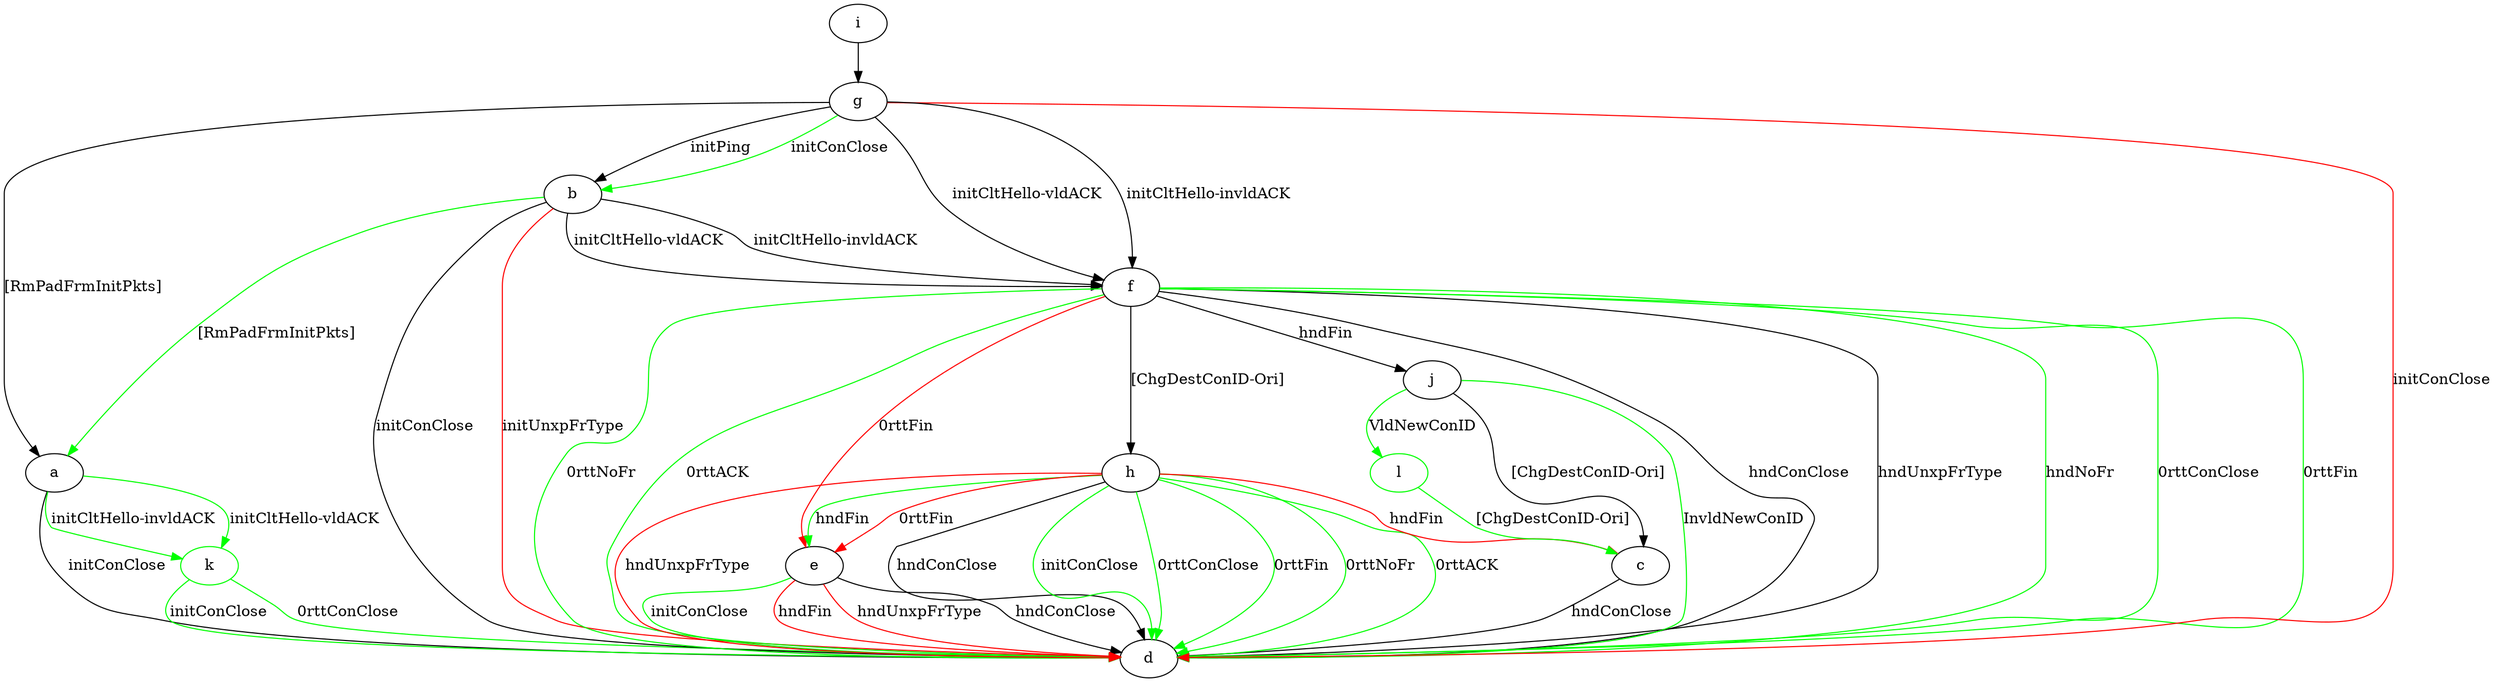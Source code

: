 digraph "" {
	a -> d	[key=0,
		label="initConClose "];
	k	[color=green];
	a -> k	[key=0,
		color=green,
		label="initCltHello-vldACK "];
	a -> k	[key=1,
		color=green,
		label="initCltHello-invldACK "];
	b -> a	[key=0,
		color=green,
		label="[RmPadFrmInitPkts] "];
	b -> d	[key=0,
		label="initConClose "];
	b -> d	[key=1,
		color=red,
		label="initUnxpFrType "];
	b -> f	[key=0,
		label="initCltHello-vldACK "];
	b -> f	[key=1,
		label="initCltHello-invldACK "];
	c -> d	[key=0,
		label="hndConClose "];
	e -> d	[key=0,
		label="hndConClose "];
	e -> d	[key=1,
		color=green,
		label="initConClose "];
	e -> d	[key=2,
		color=red,
		label="hndFin "];
	e -> d	[key=3,
		color=red,
		label="hndUnxpFrType "];
	f -> d	[key=0,
		label="hndConClose "];
	f -> d	[key=1,
		label="hndUnxpFrType "];
	f -> d	[key=2,
		color=green,
		label="hndNoFr "];
	f -> d	[key=3,
		color=green,
		label="0rttConClose "];
	f -> d	[key=4,
		color=green,
		label="0rttFin "];
	f -> d	[key=5,
		color=green,
		label="0rttNoFr "];
	f -> d	[key=6,
		color=green,
		label="0rttACK "];
	f -> e	[key=0,
		color=red,
		label="0rttFin "];
	f -> h	[key=0,
		label="[ChgDestConID-Ori] "];
	f -> j	[key=0,
		label="hndFin "];
	g -> a	[key=0,
		label="[RmPadFrmInitPkts] "];
	g -> b	[key=0,
		label="initPing "];
	g -> b	[key=1,
		color=green,
		label="initConClose "];
	g -> d	[key=0,
		color=red,
		label="initConClose "];
	g -> f	[key=0,
		label="initCltHello-vldACK "];
	g -> f	[key=1,
		label="initCltHello-invldACK "];
	h -> c	[key=0,
		color=red,
		label="hndFin "];
	h -> d	[key=0,
		label="hndConClose "];
	h -> d	[key=1,
		color=green,
		label="initConClose "];
	h -> d	[key=2,
		color=green,
		label="0rttConClose "];
	h -> d	[key=3,
		color=green,
		label="0rttFin "];
	h -> d	[key=4,
		color=green,
		label="0rttNoFr "];
	h -> d	[key=5,
		color=green,
		label="0rttACK "];
	h -> d	[key=6,
		color=red,
		label="hndUnxpFrType "];
	h -> e	[key=0,
		color=green,
		label="hndFin "];
	h -> e	[key=1,
		color=red,
		label="0rttFin "];
	i -> g	[key=0];
	j -> c	[key=0,
		label="[ChgDestConID-Ori] "];
	j -> d	[key=0,
		color=green,
		label="InvldNewConID "];
	l	[color=green];
	j -> l	[key=0,
		color=green,
		label="VldNewConID "];
	k -> d	[key=0,
		color=green,
		label="initConClose "];
	k -> d	[key=1,
		color=green,
		label="0rttConClose "];
	l -> c	[key=0,
		color=green,
		label="[ChgDestConID-Ori] "];
}
